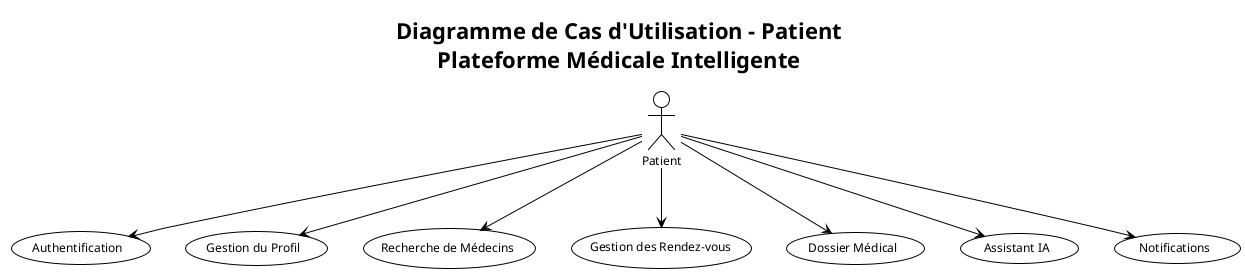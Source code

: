 @startuml Patient_UseCase_Diagram
!theme plain
skinparam usecase {
    BackgroundColor White
    BorderColor Black
    FontSize 12
}
skinparam actor {
    BackgroundColor White
    BorderColor Black
    FontSize 12
}
skinparam direction top to bottom

title Diagramme de Cas d'Utilisation - Patient\nPlateforme Médicale Intelligente

' Acteur principal
actor "Patient" as Patient

' Cas d'utilisation principaux
usecase "Authentification" as UC_Auth
usecase "Gestion du Profil" as UC_Profile
usecase "Recherche de Médecins" as UC_Search
usecase "Gestion des Rendez-vous" as UC_Appointments
usecase "Dossier Médical" as UC_MedicalRecord
usecase "Assistant IA" as UC_AI
usecase "Notifications" as UC_Notifications

' Relations
Patient --> UC_Auth
Patient --> UC_Profile
Patient --> UC_Search
Patient --> UC_Appointments
Patient --> UC_MedicalRecord
Patient --> UC_AI
Patient --> UC_Notifications

@enduml 